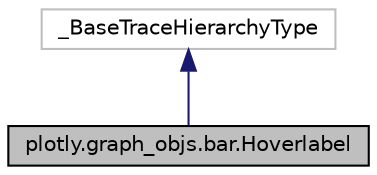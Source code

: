 digraph "plotly.graph_objs.bar.Hoverlabel"
{
 // LATEX_PDF_SIZE
  edge [fontname="Helvetica",fontsize="10",labelfontname="Helvetica",labelfontsize="10"];
  node [fontname="Helvetica",fontsize="10",shape=record];
  Node1 [label="plotly.graph_objs.bar.Hoverlabel",height=0.2,width=0.4,color="black", fillcolor="grey75", style="filled", fontcolor="black",tooltip=" "];
  Node2 -> Node1 [dir="back",color="midnightblue",fontsize="10",style="solid",fontname="Helvetica"];
  Node2 [label="_BaseTraceHierarchyType",height=0.2,width=0.4,color="grey75", fillcolor="white", style="filled",tooltip=" "];
}

